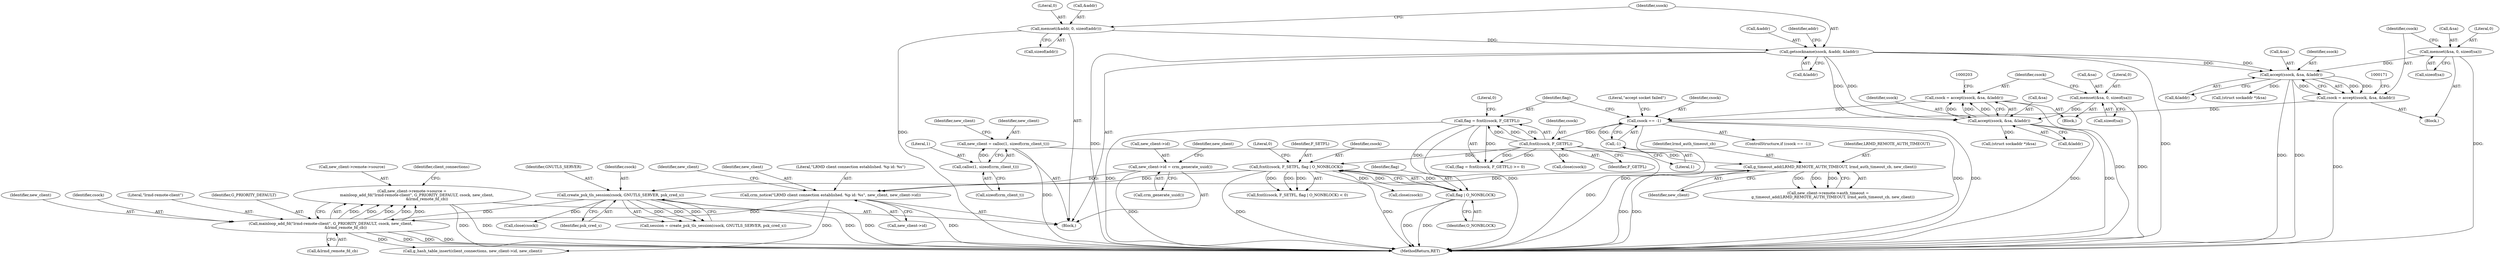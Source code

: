 digraph "0_pacemaker_5ec24a2642bd0854b884d1a9b51d12371373b410_0@pointer" {
"1000318" [label="(Call,new_client->remote->source =\n        mainloop_add_fd(\"lrmd-remote-client\", G_PRIORITY_DEFAULT, csock, new_client,\n                         &lrmd_remote_fd_cb))"];
"1000324" [label="(Call,mainloop_add_fd(\"lrmd-remote-client\", G_PRIORITY_DEFAULT, csock, new_client,\n                         &lrmd_remote_fd_cb))"];
"1000256" [label="(Call,create_psk_tls_session(csock, GNUTLS_SERVER, psk_cred_s))"];
"1000232" [label="(Call,fcntl(csock, F_SETFL, flag | O_NONBLOCK))"];
"1000225" [label="(Call,fcntl(csock, F_GETFL))"];
"1000212" [label="(Call,csock == -1)"];
"1000193" [label="(Call,csock = accept(ssock, &sa, &laddr))"];
"1000195" [label="(Call,accept(ssock, &sa, &laddr))"];
"1000136" [label="(Call,getsockname(ssock, &addr, &laddr))"];
"1000130" [label="(Call,memset(&addr, 0, sizeof(addr)))"];
"1000187" [label="(Call,memset(&sa, 0, sizeof(sa)))"];
"1000161" [label="(Call,csock = accept(ssock, &sa, &laddr))"];
"1000163" [label="(Call,accept(ssock, &sa, &laddr))"];
"1000155" [label="(Call,memset(&sa, 0, sizeof(sa)))"];
"1000214" [label="(Call,-1)"];
"1000235" [label="(Call,flag | O_NONBLOCK)"];
"1000223" [label="(Call,flag = fcntl(csock, F_GETFL))"];
"1000312" [label="(Call,crm_notice(\"LRMD client connection established. %p id: %s\", new_client, new_client->id))"];
"1000308" [label="(Call,g_timeout_add(LRMD_REMOTE_AUTH_TIMEOUT, lrmd_auth_timeout_cb, new_client))"];
"1000271" [label="(Call,new_client = calloc(1, sizeof(crm_client_t)))"];
"1000273" [label="(Call,calloc(1, sizeof(crm_client_t)))"];
"1000297" [label="(Call,new_client->id = crm_generate_uuid())"];
"1000167" [label="(Call,&laddr)"];
"1000213" [label="(Identifier,csock)"];
"1000223" [label="(Call,flag = fcntl(csock, F_GETFL))"];
"1000137" [label="(Identifier,ssock)"];
"1000159" [label="(Call,sizeof(sa))"];
"1000191" [label="(Call,sizeof(sa))"];
"1000156" [label="(Call,&sa)"];
"1000302" [label="(Call,new_client->remote->auth_timeout =\n        g_timeout_add(LRMD_REMOTE_AUTH_TIMEOUT, lrmd_auth_timeout_cb, new_client))"];
"1000311" [label="(Identifier,new_client)"];
"1000324" [label="(Call,mainloop_add_fd(\"lrmd-remote-client\", G_PRIORITY_DEFAULT, csock, new_client,\n                         &lrmd_remote_fd_cb))"];
"1000140" [label="(Call,&laddr)"];
"1000130" [label="(Call,memset(&addr, 0, sizeof(addr)))"];
"1000318" [label="(Call,new_client->remote->source =\n        mainloop_add_fd(\"lrmd-remote-client\", G_PRIORITY_DEFAULT, csock, new_client,\n                         &lrmd_remote_fd_cb))"];
"1000162" [label="(Identifier,csock)"];
"1000272" [label="(Identifier,new_client)"];
"1000187" [label="(Call,memset(&sa, 0, sizeof(sa)))"];
"1000196" [label="(Identifier,ssock)"];
"1000319" [label="(Call,new_client->remote->source)"];
"1000212" [label="(Call,csock == -1)"];
"1000211" [label="(ControlStructure,if (csock == -1))"];
"1000273" [label="(Call,calloc(1, sizeof(crm_client_t)))"];
"1000193" [label="(Call,csock = accept(ssock, &sa, &laddr))"];
"1000199" [label="(Call,&laddr)"];
"1000274" [label="(Literal,1)"];
"1000226" [label="(Identifier,csock)"];
"1000131" [label="(Call,&addr)"];
"1000275" [label="(Call,sizeof(crm_client_t))"];
"1000242" [label="(Call,close(csock))"];
"1000298" [label="(Call,new_client->id)"];
"1000325" [label="(Literal,\"lrmd-remote-client\")"];
"1000194" [label="(Identifier,csock)"];
"1000163" [label="(Call,accept(ssock, &sa, &laddr))"];
"1000190" [label="(Literal,0)"];
"1000231" [label="(Call,fcntl(csock, F_SETFL, flag | O_NONBLOCK) < 0)"];
"1000134" [label="(Call,sizeof(addr))"];
"1000259" [label="(Identifier,psk_cred_s)"];
"1000339" [label="(MethodReturn,RET)"];
"1000234" [label="(Identifier,F_SETFL)"];
"1000250" [label="(Call,close(csock))"];
"1000271" [label="(Call,new_client = calloc(1, sizeof(crm_client_t)))"];
"1000202" [label="(Call,(struct sockaddr *)&sa)"];
"1000305" [label="(Identifier,new_client)"];
"1000225" [label="(Call,fcntl(csock, F_GETFL))"];
"1000215" [label="(Literal,1)"];
"1000314" [label="(Identifier,new_client)"];
"1000236" [label="(Identifier,flag)"];
"1000148" [label="(Block,)"];
"1000232" [label="(Call,fcntl(csock, F_SETFL, flag | O_NONBLOCK))"];
"1000138" [label="(Call,&addr)"];
"1000267" [label="(Call,close(csock))"];
"1000145" [label="(Identifier,addr)"];
"1000233" [label="(Identifier,csock)"];
"1000103" [label="(Block,)"];
"1000309" [label="(Identifier,LRMD_REMOTE_AUTH_TIMEOUT)"];
"1000237" [label="(Identifier,O_NONBLOCK)"];
"1000308" [label="(Call,g_timeout_add(LRMD_REMOTE_AUTH_TIMEOUT, lrmd_auth_timeout_cb, new_client))"];
"1000257" [label="(Identifier,csock)"];
"1000136" [label="(Call,getsockname(ssock, &addr, &laddr))"];
"1000327" [label="(Identifier,csock)"];
"1000133" [label="(Literal,0)"];
"1000238" [label="(Literal,0)"];
"1000170" [label="(Call,(struct sockaddr *)&sa)"];
"1000164" [label="(Identifier,ssock)"];
"1000180" [label="(Block,)"];
"1000297" [label="(Call,new_client->id = crm_generate_uuid())"];
"1000254" [label="(Call,session = create_psk_tls_session(csock, GNUTLS_SERVER, psk_cred_s))"];
"1000161" [label="(Call,csock = accept(ssock, &sa, &laddr))"];
"1000235" [label="(Call,flag | O_NONBLOCK)"];
"1000315" [label="(Call,new_client->id)"];
"1000310" [label="(Identifier,lrmd_auth_timeout_cb)"];
"1000256" [label="(Call,create_psk_tls_session(csock, GNUTLS_SERVER, psk_cred_s))"];
"1000301" [label="(Call,crm_generate_uuid())"];
"1000332" [label="(Identifier,client_connections)"];
"1000155" [label="(Call,memset(&sa, 0, sizeof(sa)))"];
"1000214" [label="(Call,-1)"];
"1000313" [label="(Literal,\"LRMD client connection established. %p id: %s\")"];
"1000326" [label="(Identifier,G_PRIORITY_DEFAULT)"];
"1000224" [label="(Identifier,flag)"];
"1000321" [label="(Identifier,new_client)"];
"1000195" [label="(Call,accept(ssock, &sa, &laddr))"];
"1000165" [label="(Call,&sa)"];
"1000279" [label="(Identifier,new_client)"];
"1000329" [label="(Call,&lrmd_remote_fd_cb)"];
"1000188" [label="(Call,&sa)"];
"1000222" [label="(Call,(flag = fcntl(csock, F_GETFL)) >= 0)"];
"1000158" [label="(Literal,0)"];
"1000328" [label="(Identifier,new_client)"];
"1000218" [label="(Literal,\"accept socket failed\")"];
"1000228" [label="(Literal,0)"];
"1000258" [label="(Identifier,GNUTLS_SERVER)"];
"1000331" [label="(Call,g_hash_table_insert(client_connections, new_client->id, new_client))"];
"1000312" [label="(Call,crm_notice(\"LRMD client connection established. %p id: %s\", new_client, new_client->id))"];
"1000197" [label="(Call,&sa)"];
"1000227" [label="(Identifier,F_GETFL)"];
"1000318" -> "1000103"  [label="AST: "];
"1000318" -> "1000324"  [label="CFG: "];
"1000319" -> "1000318"  [label="AST: "];
"1000324" -> "1000318"  [label="AST: "];
"1000332" -> "1000318"  [label="CFG: "];
"1000318" -> "1000339"  [label="DDG: "];
"1000318" -> "1000339"  [label="DDG: "];
"1000324" -> "1000318"  [label="DDG: "];
"1000324" -> "1000318"  [label="DDG: "];
"1000324" -> "1000318"  [label="DDG: "];
"1000324" -> "1000318"  [label="DDG: "];
"1000324" -> "1000318"  [label="DDG: "];
"1000324" -> "1000329"  [label="CFG: "];
"1000325" -> "1000324"  [label="AST: "];
"1000326" -> "1000324"  [label="AST: "];
"1000327" -> "1000324"  [label="AST: "];
"1000328" -> "1000324"  [label="AST: "];
"1000329" -> "1000324"  [label="AST: "];
"1000324" -> "1000339"  [label="DDG: "];
"1000324" -> "1000339"  [label="DDG: "];
"1000324" -> "1000339"  [label="DDG: "];
"1000256" -> "1000324"  [label="DDG: "];
"1000312" -> "1000324"  [label="DDG: "];
"1000324" -> "1000331"  [label="DDG: "];
"1000256" -> "1000254"  [label="AST: "];
"1000256" -> "1000259"  [label="CFG: "];
"1000257" -> "1000256"  [label="AST: "];
"1000258" -> "1000256"  [label="AST: "];
"1000259" -> "1000256"  [label="AST: "];
"1000254" -> "1000256"  [label="CFG: "];
"1000256" -> "1000339"  [label="DDG: "];
"1000256" -> "1000339"  [label="DDG: "];
"1000256" -> "1000254"  [label="DDG: "];
"1000256" -> "1000254"  [label="DDG: "];
"1000256" -> "1000254"  [label="DDG: "];
"1000232" -> "1000256"  [label="DDG: "];
"1000256" -> "1000267"  [label="DDG: "];
"1000232" -> "1000231"  [label="AST: "];
"1000232" -> "1000235"  [label="CFG: "];
"1000233" -> "1000232"  [label="AST: "];
"1000234" -> "1000232"  [label="AST: "];
"1000235" -> "1000232"  [label="AST: "];
"1000238" -> "1000232"  [label="CFG: "];
"1000232" -> "1000339"  [label="DDG: "];
"1000232" -> "1000339"  [label="DDG: "];
"1000232" -> "1000231"  [label="DDG: "];
"1000232" -> "1000231"  [label="DDG: "];
"1000232" -> "1000231"  [label="DDG: "];
"1000225" -> "1000232"  [label="DDG: "];
"1000235" -> "1000232"  [label="DDG: "];
"1000235" -> "1000232"  [label="DDG: "];
"1000232" -> "1000242"  [label="DDG: "];
"1000225" -> "1000223"  [label="AST: "];
"1000225" -> "1000227"  [label="CFG: "];
"1000226" -> "1000225"  [label="AST: "];
"1000227" -> "1000225"  [label="AST: "];
"1000223" -> "1000225"  [label="CFG: "];
"1000225" -> "1000339"  [label="DDG: "];
"1000225" -> "1000222"  [label="DDG: "];
"1000225" -> "1000222"  [label="DDG: "];
"1000225" -> "1000223"  [label="DDG: "];
"1000225" -> "1000223"  [label="DDG: "];
"1000212" -> "1000225"  [label="DDG: "];
"1000225" -> "1000250"  [label="DDG: "];
"1000212" -> "1000211"  [label="AST: "];
"1000212" -> "1000214"  [label="CFG: "];
"1000213" -> "1000212"  [label="AST: "];
"1000214" -> "1000212"  [label="AST: "];
"1000218" -> "1000212"  [label="CFG: "];
"1000224" -> "1000212"  [label="CFG: "];
"1000212" -> "1000339"  [label="DDG: "];
"1000212" -> "1000339"  [label="DDG: "];
"1000212" -> "1000339"  [label="DDG: "];
"1000193" -> "1000212"  [label="DDG: "];
"1000161" -> "1000212"  [label="DDG: "];
"1000214" -> "1000212"  [label="DDG: "];
"1000193" -> "1000180"  [label="AST: "];
"1000193" -> "1000195"  [label="CFG: "];
"1000194" -> "1000193"  [label="AST: "];
"1000195" -> "1000193"  [label="AST: "];
"1000203" -> "1000193"  [label="CFG: "];
"1000193" -> "1000339"  [label="DDG: "];
"1000195" -> "1000193"  [label="DDG: "];
"1000195" -> "1000193"  [label="DDG: "];
"1000195" -> "1000193"  [label="DDG: "];
"1000195" -> "1000199"  [label="CFG: "];
"1000196" -> "1000195"  [label="AST: "];
"1000197" -> "1000195"  [label="AST: "];
"1000199" -> "1000195"  [label="AST: "];
"1000195" -> "1000339"  [label="DDG: "];
"1000195" -> "1000339"  [label="DDG: "];
"1000136" -> "1000195"  [label="DDG: "];
"1000136" -> "1000195"  [label="DDG: "];
"1000187" -> "1000195"  [label="DDG: "];
"1000195" -> "1000202"  [label="DDG: "];
"1000136" -> "1000103"  [label="AST: "];
"1000136" -> "1000140"  [label="CFG: "];
"1000137" -> "1000136"  [label="AST: "];
"1000138" -> "1000136"  [label="AST: "];
"1000140" -> "1000136"  [label="AST: "];
"1000145" -> "1000136"  [label="CFG: "];
"1000136" -> "1000339"  [label="DDG: "];
"1000136" -> "1000339"  [label="DDG: "];
"1000130" -> "1000136"  [label="DDG: "];
"1000136" -> "1000163"  [label="DDG: "];
"1000136" -> "1000163"  [label="DDG: "];
"1000130" -> "1000103"  [label="AST: "];
"1000130" -> "1000134"  [label="CFG: "];
"1000131" -> "1000130"  [label="AST: "];
"1000133" -> "1000130"  [label="AST: "];
"1000134" -> "1000130"  [label="AST: "];
"1000137" -> "1000130"  [label="CFG: "];
"1000130" -> "1000339"  [label="DDG: "];
"1000187" -> "1000180"  [label="AST: "];
"1000187" -> "1000191"  [label="CFG: "];
"1000188" -> "1000187"  [label="AST: "];
"1000190" -> "1000187"  [label="AST: "];
"1000191" -> "1000187"  [label="AST: "];
"1000194" -> "1000187"  [label="CFG: "];
"1000187" -> "1000339"  [label="DDG: "];
"1000161" -> "1000148"  [label="AST: "];
"1000161" -> "1000163"  [label="CFG: "];
"1000162" -> "1000161"  [label="AST: "];
"1000163" -> "1000161"  [label="AST: "];
"1000171" -> "1000161"  [label="CFG: "];
"1000161" -> "1000339"  [label="DDG: "];
"1000163" -> "1000161"  [label="DDG: "];
"1000163" -> "1000161"  [label="DDG: "];
"1000163" -> "1000161"  [label="DDG: "];
"1000163" -> "1000167"  [label="CFG: "];
"1000164" -> "1000163"  [label="AST: "];
"1000165" -> "1000163"  [label="AST: "];
"1000167" -> "1000163"  [label="AST: "];
"1000163" -> "1000339"  [label="DDG: "];
"1000163" -> "1000339"  [label="DDG: "];
"1000155" -> "1000163"  [label="DDG: "];
"1000163" -> "1000170"  [label="DDG: "];
"1000155" -> "1000148"  [label="AST: "];
"1000155" -> "1000159"  [label="CFG: "];
"1000156" -> "1000155"  [label="AST: "];
"1000158" -> "1000155"  [label="AST: "];
"1000159" -> "1000155"  [label="AST: "];
"1000162" -> "1000155"  [label="CFG: "];
"1000155" -> "1000339"  [label="DDG: "];
"1000214" -> "1000215"  [label="CFG: "];
"1000215" -> "1000214"  [label="AST: "];
"1000235" -> "1000237"  [label="CFG: "];
"1000236" -> "1000235"  [label="AST: "];
"1000237" -> "1000235"  [label="AST: "];
"1000235" -> "1000339"  [label="DDG: "];
"1000235" -> "1000339"  [label="DDG: "];
"1000223" -> "1000235"  [label="DDG: "];
"1000223" -> "1000222"  [label="AST: "];
"1000224" -> "1000223"  [label="AST: "];
"1000228" -> "1000223"  [label="CFG: "];
"1000223" -> "1000339"  [label="DDG: "];
"1000223" -> "1000339"  [label="DDG: "];
"1000223" -> "1000222"  [label="DDG: "];
"1000312" -> "1000103"  [label="AST: "];
"1000312" -> "1000315"  [label="CFG: "];
"1000313" -> "1000312"  [label="AST: "];
"1000314" -> "1000312"  [label="AST: "];
"1000315" -> "1000312"  [label="AST: "];
"1000321" -> "1000312"  [label="CFG: "];
"1000312" -> "1000339"  [label="DDG: "];
"1000308" -> "1000312"  [label="DDG: "];
"1000297" -> "1000312"  [label="DDG: "];
"1000312" -> "1000331"  [label="DDG: "];
"1000308" -> "1000302"  [label="AST: "];
"1000308" -> "1000311"  [label="CFG: "];
"1000309" -> "1000308"  [label="AST: "];
"1000310" -> "1000308"  [label="AST: "];
"1000311" -> "1000308"  [label="AST: "];
"1000302" -> "1000308"  [label="CFG: "];
"1000308" -> "1000339"  [label="DDG: "];
"1000308" -> "1000339"  [label="DDG: "];
"1000308" -> "1000302"  [label="DDG: "];
"1000308" -> "1000302"  [label="DDG: "];
"1000308" -> "1000302"  [label="DDG: "];
"1000271" -> "1000308"  [label="DDG: "];
"1000271" -> "1000103"  [label="AST: "];
"1000271" -> "1000273"  [label="CFG: "];
"1000272" -> "1000271"  [label="AST: "];
"1000273" -> "1000271"  [label="AST: "];
"1000279" -> "1000271"  [label="CFG: "];
"1000271" -> "1000339"  [label="DDG: "];
"1000273" -> "1000271"  [label="DDG: "];
"1000273" -> "1000275"  [label="CFG: "];
"1000274" -> "1000273"  [label="AST: "];
"1000275" -> "1000273"  [label="AST: "];
"1000297" -> "1000103"  [label="AST: "];
"1000297" -> "1000301"  [label="CFG: "];
"1000298" -> "1000297"  [label="AST: "];
"1000301" -> "1000297"  [label="AST: "];
"1000305" -> "1000297"  [label="CFG: "];
"1000297" -> "1000339"  [label="DDG: "];
}
